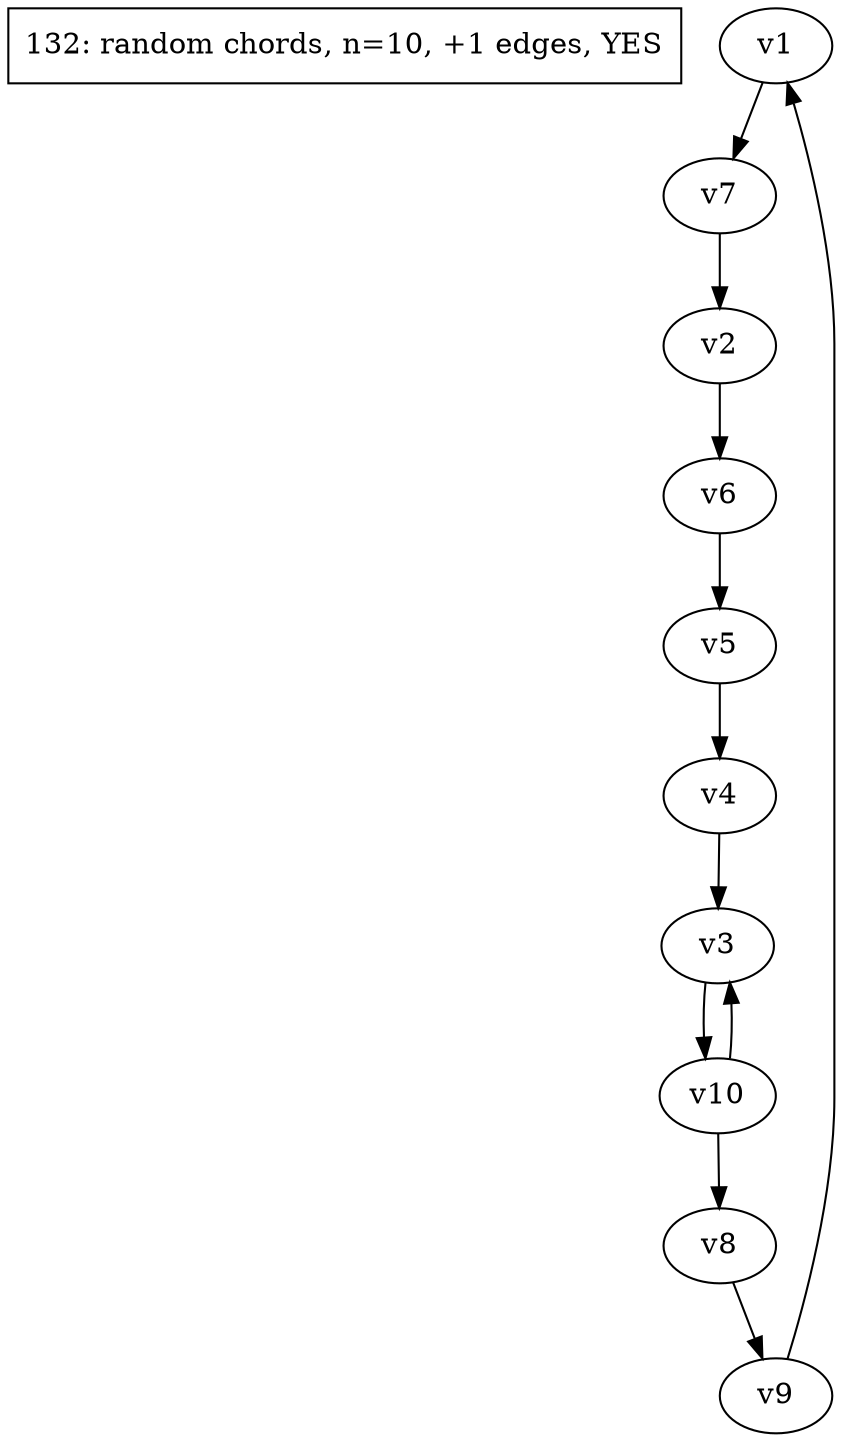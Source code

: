 digraph test132 {
	d[label="132: random chords, n=10, +1 edges, YES" shape=box]
	v1
	v2
	v3
	v4
	v5
	v6
	v7
	v8
	v9
	v10
	v10 -> v8;
	v5 -> v4;
	v9 -> v1;
	v4 -> v3;
	v7 -> v2;
	v2 -> v6;
	v6 -> v5;
	v8 -> v9;
	v1 -> v7;
	v10 -> v3;
	v3 -> v10;
}
